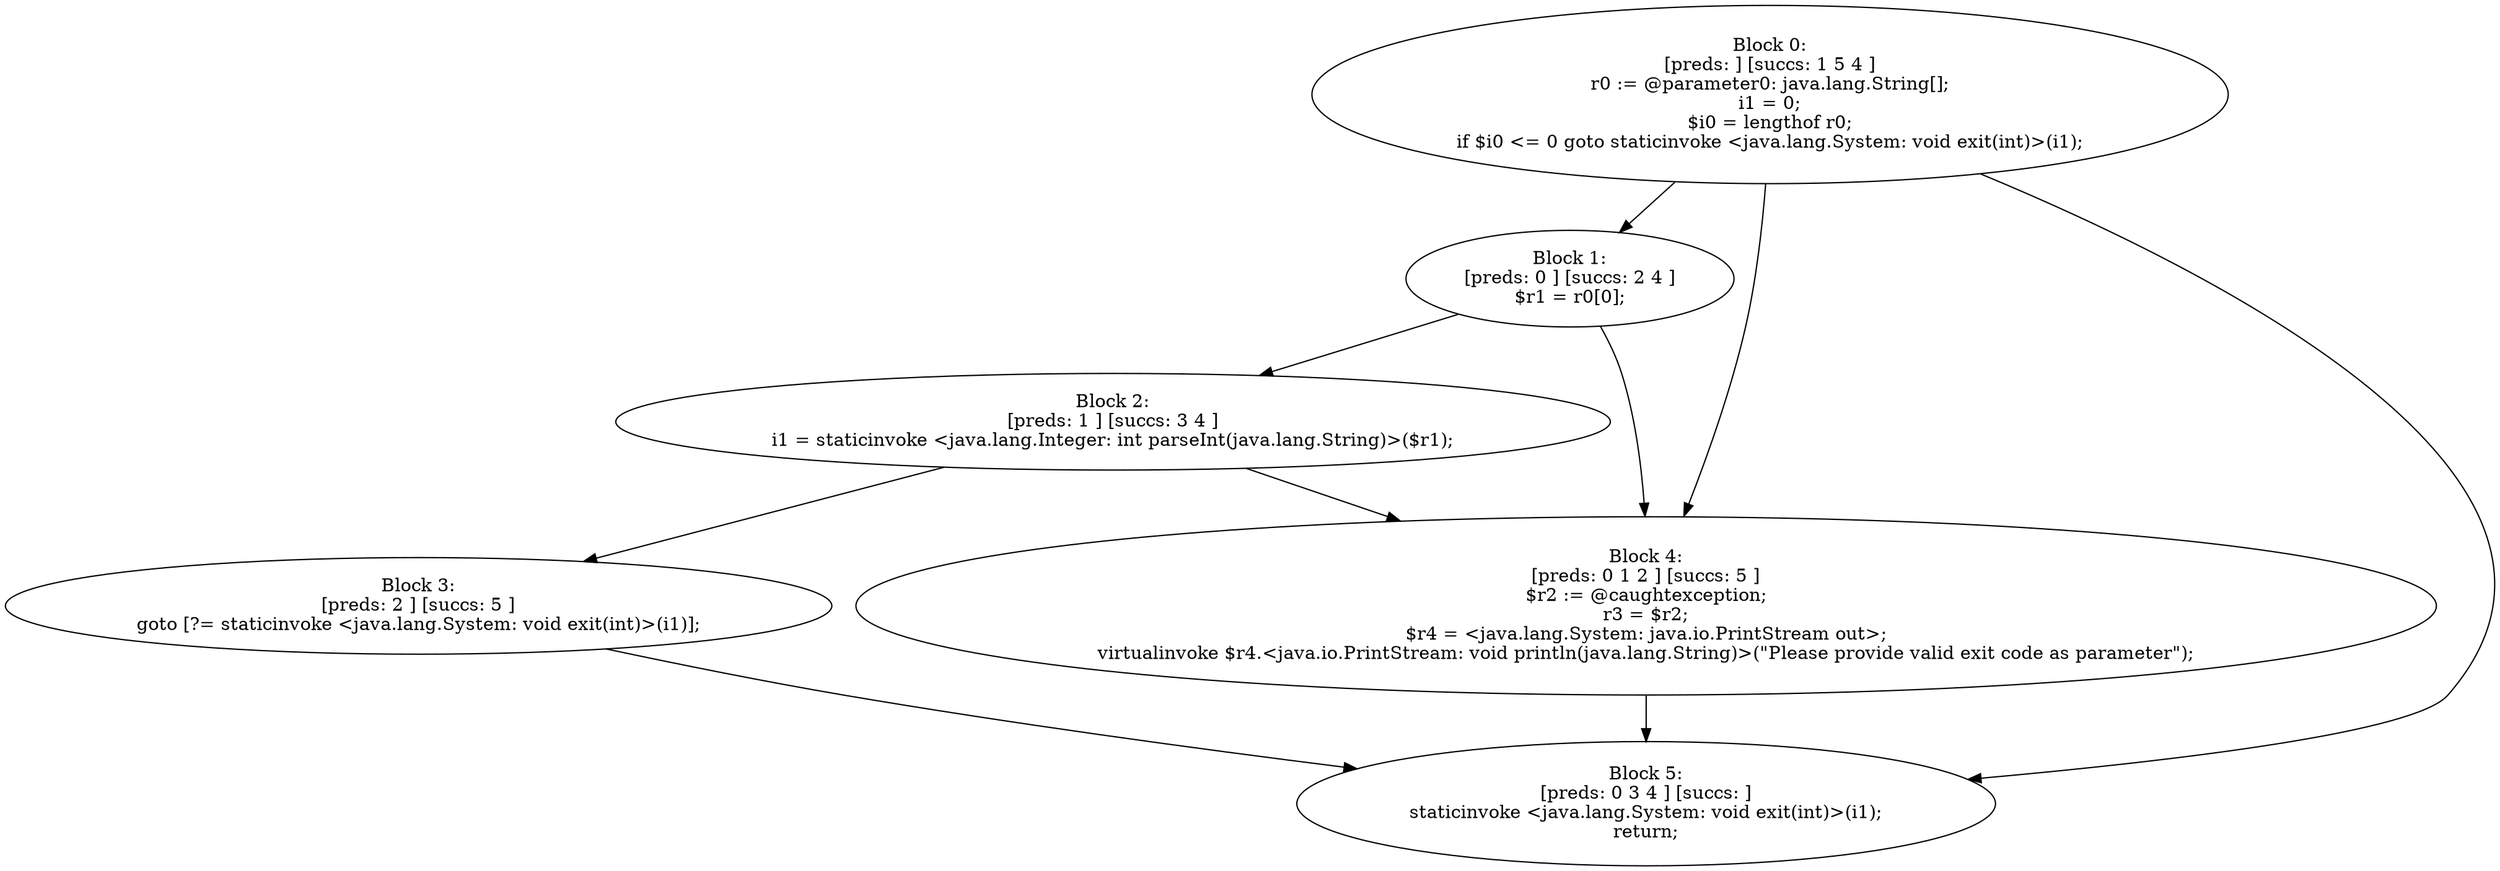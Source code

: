 digraph "unitGraph" {
    "Block 0:
[preds: ] [succs: 1 5 4 ]
r0 := @parameter0: java.lang.String[];
i1 = 0;
$i0 = lengthof r0;
if $i0 <= 0 goto staticinvoke <java.lang.System: void exit(int)>(i1);
"
    "Block 1:
[preds: 0 ] [succs: 2 4 ]
$r1 = r0[0];
"
    "Block 2:
[preds: 1 ] [succs: 3 4 ]
i1 = staticinvoke <java.lang.Integer: int parseInt(java.lang.String)>($r1);
"
    "Block 3:
[preds: 2 ] [succs: 5 ]
goto [?= staticinvoke <java.lang.System: void exit(int)>(i1)];
"
    "Block 4:
[preds: 0 1 2 ] [succs: 5 ]
$r2 := @caughtexception;
r3 = $r2;
$r4 = <java.lang.System: java.io.PrintStream out>;
virtualinvoke $r4.<java.io.PrintStream: void println(java.lang.String)>(\"Please provide valid exit code as parameter\");
"
    "Block 5:
[preds: 0 3 4 ] [succs: ]
staticinvoke <java.lang.System: void exit(int)>(i1);
return;
"
    "Block 0:
[preds: ] [succs: 1 5 4 ]
r0 := @parameter0: java.lang.String[];
i1 = 0;
$i0 = lengthof r0;
if $i0 <= 0 goto staticinvoke <java.lang.System: void exit(int)>(i1);
"->"Block 1:
[preds: 0 ] [succs: 2 4 ]
$r1 = r0[0];
";
    "Block 0:
[preds: ] [succs: 1 5 4 ]
r0 := @parameter0: java.lang.String[];
i1 = 0;
$i0 = lengthof r0;
if $i0 <= 0 goto staticinvoke <java.lang.System: void exit(int)>(i1);
"->"Block 5:
[preds: 0 3 4 ] [succs: ]
staticinvoke <java.lang.System: void exit(int)>(i1);
return;
";
    "Block 0:
[preds: ] [succs: 1 5 4 ]
r0 := @parameter0: java.lang.String[];
i1 = 0;
$i0 = lengthof r0;
if $i0 <= 0 goto staticinvoke <java.lang.System: void exit(int)>(i1);
"->"Block 4:
[preds: 0 1 2 ] [succs: 5 ]
$r2 := @caughtexception;
r3 = $r2;
$r4 = <java.lang.System: java.io.PrintStream out>;
virtualinvoke $r4.<java.io.PrintStream: void println(java.lang.String)>(\"Please provide valid exit code as parameter\");
";
    "Block 1:
[preds: 0 ] [succs: 2 4 ]
$r1 = r0[0];
"->"Block 2:
[preds: 1 ] [succs: 3 4 ]
i1 = staticinvoke <java.lang.Integer: int parseInt(java.lang.String)>($r1);
";
    "Block 1:
[preds: 0 ] [succs: 2 4 ]
$r1 = r0[0];
"->"Block 4:
[preds: 0 1 2 ] [succs: 5 ]
$r2 := @caughtexception;
r3 = $r2;
$r4 = <java.lang.System: java.io.PrintStream out>;
virtualinvoke $r4.<java.io.PrintStream: void println(java.lang.String)>(\"Please provide valid exit code as parameter\");
";
    "Block 2:
[preds: 1 ] [succs: 3 4 ]
i1 = staticinvoke <java.lang.Integer: int parseInt(java.lang.String)>($r1);
"->"Block 3:
[preds: 2 ] [succs: 5 ]
goto [?= staticinvoke <java.lang.System: void exit(int)>(i1)];
";
    "Block 2:
[preds: 1 ] [succs: 3 4 ]
i1 = staticinvoke <java.lang.Integer: int parseInt(java.lang.String)>($r1);
"->"Block 4:
[preds: 0 1 2 ] [succs: 5 ]
$r2 := @caughtexception;
r3 = $r2;
$r4 = <java.lang.System: java.io.PrintStream out>;
virtualinvoke $r4.<java.io.PrintStream: void println(java.lang.String)>(\"Please provide valid exit code as parameter\");
";
    "Block 3:
[preds: 2 ] [succs: 5 ]
goto [?= staticinvoke <java.lang.System: void exit(int)>(i1)];
"->"Block 5:
[preds: 0 3 4 ] [succs: ]
staticinvoke <java.lang.System: void exit(int)>(i1);
return;
";
    "Block 4:
[preds: 0 1 2 ] [succs: 5 ]
$r2 := @caughtexception;
r3 = $r2;
$r4 = <java.lang.System: java.io.PrintStream out>;
virtualinvoke $r4.<java.io.PrintStream: void println(java.lang.String)>(\"Please provide valid exit code as parameter\");
"->"Block 5:
[preds: 0 3 4 ] [succs: ]
staticinvoke <java.lang.System: void exit(int)>(i1);
return;
";
}
